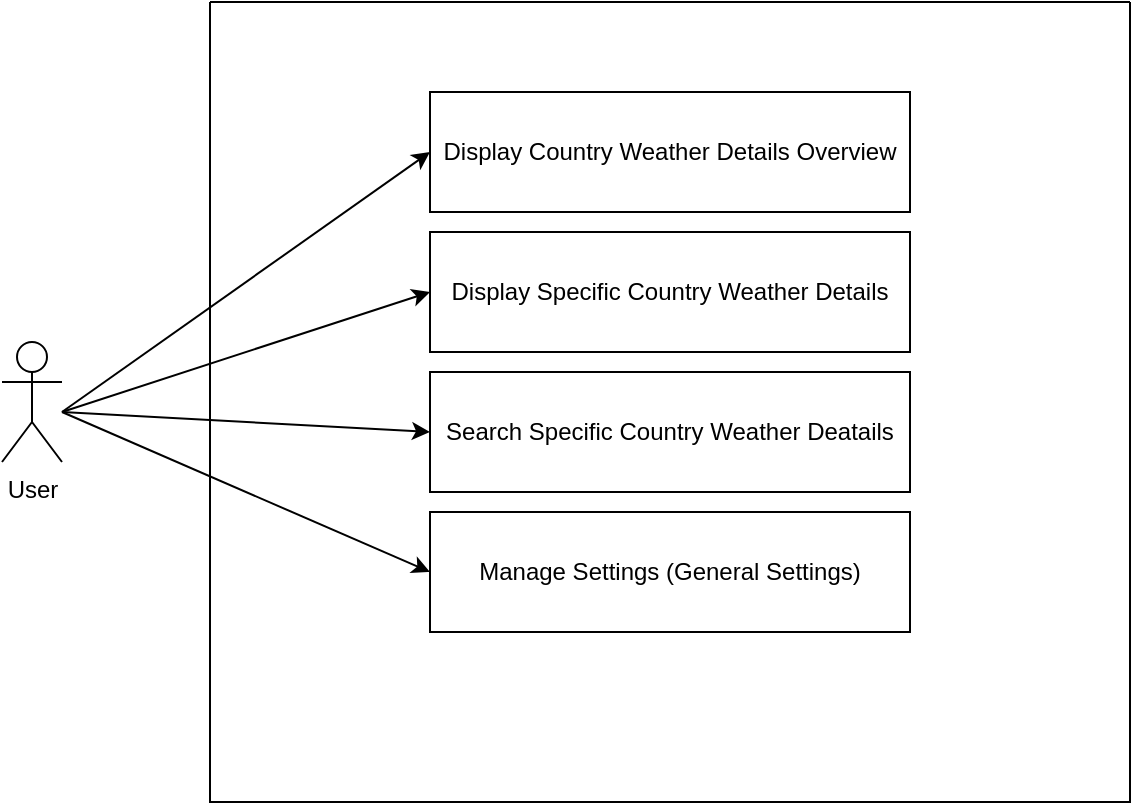 <mxfile version="15.7.3" type="device"><diagram id="l-1sl88KPYRMBCJKjRKU" name="Page-1"><mxGraphModel dx="1185" dy="662" grid="1" gridSize="10" guides="1" tooltips="1" connect="1" arrows="1" fold="1" page="1" pageScale="1" pageWidth="827" pageHeight="1169" math="0" shadow="0"><root><mxCell id="0"/><mxCell id="1" parent="0"/><mxCell id="kOQZGJrDNrdMW6yGEiml-3" value="" style="swimlane;startSize=0;" vertex="1" parent="1"><mxGeometry x="184" y="385" width="460" height="400" as="geometry"/></mxCell><mxCell id="kOQZGJrDNrdMW6yGEiml-8" value="Display Specific Country Weather Details" style="rounded=0;whiteSpace=wrap;html=1;" vertex="1" parent="kOQZGJrDNrdMW6yGEiml-3"><mxGeometry x="110" y="115" width="240" height="60" as="geometry"/></mxCell><mxCell id="kOQZGJrDNrdMW6yGEiml-11" value="Display Country Weather Details Overview" style="rounded=0;whiteSpace=wrap;html=1;" vertex="1" parent="kOQZGJrDNrdMW6yGEiml-3"><mxGeometry x="110" y="45" width="240" height="60" as="geometry"/></mxCell><mxCell id="kOQZGJrDNrdMW6yGEiml-14" value="Search Specific Country Weather Deatails" style="rounded=0;whiteSpace=wrap;html=1;" vertex="1" parent="kOQZGJrDNrdMW6yGEiml-3"><mxGeometry x="110" y="185" width="240" height="60" as="geometry"/></mxCell><mxCell id="kOQZGJrDNrdMW6yGEiml-17" value="Manage Settings (General Settings)" style="rounded=0;whiteSpace=wrap;html=1;" vertex="1" parent="kOQZGJrDNrdMW6yGEiml-3"><mxGeometry x="110" y="255" width="240" height="60" as="geometry"/></mxCell><mxCell id="kOQZGJrDNrdMW6yGEiml-2" value="User&lt;br&gt;" style="shape=umlActor;verticalLabelPosition=bottom;verticalAlign=top;html=1;outlineConnect=0;" vertex="1" parent="1"><mxGeometry x="80" y="555" width="30" height="60" as="geometry"/></mxCell><mxCell id="kOQZGJrDNrdMW6yGEiml-9" value="" style="endArrow=classic;html=1;rounded=0;entryX=0;entryY=0.5;entryDx=0;entryDy=0;" edge="1" parent="1" target="kOQZGJrDNrdMW6yGEiml-8"><mxGeometry width="50" height="50" relative="1" as="geometry"><mxPoint x="110" y="590" as="sourcePoint"/><mxPoint x="330" y="600" as="targetPoint"/></mxGeometry></mxCell><mxCell id="kOQZGJrDNrdMW6yGEiml-12" value="" style="endArrow=classic;html=1;rounded=0;entryX=0;entryY=0.5;entryDx=0;entryDy=0;" edge="1" parent="1" target="kOQZGJrDNrdMW6yGEiml-11"><mxGeometry width="50" height="50" relative="1" as="geometry"><mxPoint x="110" y="590" as="sourcePoint"/><mxPoint x="330" y="600" as="targetPoint"/></mxGeometry></mxCell><mxCell id="kOQZGJrDNrdMW6yGEiml-15" value="" style="endArrow=classic;html=1;rounded=0;entryX=0;entryY=0.5;entryDx=0;entryDy=0;" edge="1" parent="1" target="kOQZGJrDNrdMW6yGEiml-14"><mxGeometry width="50" height="50" relative="1" as="geometry"><mxPoint x="110" y="590" as="sourcePoint"/><mxPoint x="304" y="540" as="targetPoint"/></mxGeometry></mxCell><mxCell id="kOQZGJrDNrdMW6yGEiml-18" value="" style="endArrow=classic;html=1;rounded=0;entryX=0;entryY=0.5;entryDx=0;entryDy=0;" edge="1" parent="1" target="kOQZGJrDNrdMW6yGEiml-17"><mxGeometry width="50" height="50" relative="1" as="geometry"><mxPoint x="110" y="590" as="sourcePoint"/><mxPoint x="400" y="580" as="targetPoint"/></mxGeometry></mxCell></root></mxGraphModel></diagram></mxfile>